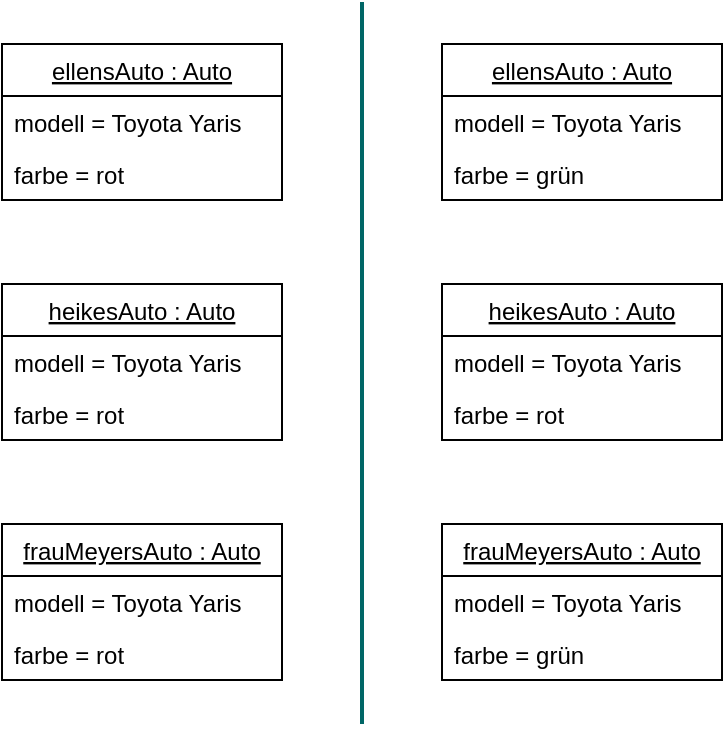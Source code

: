 <mxfile version="22.1.5" type="device">
  <diagram name="Seite-1" id="HsyUoAJB1uYDMbWZUZw9">
    <mxGraphModel dx="1050" dy="566" grid="1" gridSize="10" guides="1" tooltips="1" connect="1" arrows="1" fold="1" page="1" pageScale="1" pageWidth="827" pageHeight="1169" math="0" shadow="0">
      <root>
        <mxCell id="0" />
        <mxCell id="1" parent="0" />
        <mxCell id="3WXCMTr_IRy4cK1ebSbi-1" value="heikesAuto : Auto" style="swimlane;fontStyle=4;align=center;verticalAlign=top;childLayout=stackLayout;horizontal=1;startSize=26;horizontalStack=0;resizeParent=1;resizeParentMax=0;resizeLast=0;collapsible=1;marginBottom=0;" vertex="1" parent="1">
          <mxGeometry x="40" y="160" width="140" height="78" as="geometry" />
        </mxCell>
        <mxCell id="3WXCMTr_IRy4cK1ebSbi-2" value="modell = Toyota Yaris" style="text;strokeColor=none;fillColor=none;align=left;verticalAlign=top;spacingLeft=4;spacingRight=4;overflow=hidden;rotatable=0;points=[[0,0.5],[1,0.5]];portConstraint=eastwest;" vertex="1" parent="3WXCMTr_IRy4cK1ebSbi-1">
          <mxGeometry y="26" width="140" height="26" as="geometry" />
        </mxCell>
        <mxCell id="3WXCMTr_IRy4cK1ebSbi-3" value="farbe = rot" style="text;strokeColor=none;fillColor=none;align=left;verticalAlign=top;spacingLeft=4;spacingRight=4;overflow=hidden;rotatable=0;points=[[0,0.5],[1,0.5]];portConstraint=eastwest;" vertex="1" parent="3WXCMTr_IRy4cK1ebSbi-1">
          <mxGeometry y="52" width="140" height="26" as="geometry" />
        </mxCell>
        <mxCell id="3WXCMTr_IRy4cK1ebSbi-4" value="ellensAuto : Auto" style="swimlane;fontStyle=4;align=center;verticalAlign=top;childLayout=stackLayout;horizontal=1;startSize=26;horizontalStack=0;resizeParent=1;resizeParentMax=0;resizeLast=0;collapsible=1;marginBottom=0;" vertex="1" parent="1">
          <mxGeometry x="40" y="40" width="140" height="78" as="geometry" />
        </mxCell>
        <mxCell id="3WXCMTr_IRy4cK1ebSbi-5" value="modell = Toyota Yaris" style="text;strokeColor=none;fillColor=none;align=left;verticalAlign=top;spacingLeft=4;spacingRight=4;overflow=hidden;rotatable=0;points=[[0,0.5],[1,0.5]];portConstraint=eastwest;" vertex="1" parent="3WXCMTr_IRy4cK1ebSbi-4">
          <mxGeometry y="26" width="140" height="26" as="geometry" />
        </mxCell>
        <mxCell id="3WXCMTr_IRy4cK1ebSbi-6" value="farbe = rot" style="text;strokeColor=none;fillColor=none;align=left;verticalAlign=top;spacingLeft=4;spacingRight=4;overflow=hidden;rotatable=0;points=[[0,0.5],[1,0.5]];portConstraint=eastwest;" vertex="1" parent="3WXCMTr_IRy4cK1ebSbi-4">
          <mxGeometry y="52" width="140" height="26" as="geometry" />
        </mxCell>
        <mxCell id="3WXCMTr_IRy4cK1ebSbi-7" value="" style="endArrow=none;html=1;rounded=0;strokeColor=#006666;strokeWidth=2;" edge="1" parent="1">
          <mxGeometry width="50" height="50" relative="1" as="geometry">
            <mxPoint x="220" y="380" as="sourcePoint" />
            <mxPoint x="220" y="19" as="targetPoint" />
          </mxGeometry>
        </mxCell>
        <mxCell id="3WXCMTr_IRy4cK1ebSbi-8" value="frauMeyersAuto : Auto" style="swimlane;fontStyle=4;align=center;verticalAlign=top;childLayout=stackLayout;horizontal=1;startSize=26;horizontalStack=0;resizeParent=1;resizeParentMax=0;resizeLast=0;collapsible=1;marginBottom=0;" vertex="1" parent="1">
          <mxGeometry x="40" y="280" width="140" height="78" as="geometry" />
        </mxCell>
        <mxCell id="3WXCMTr_IRy4cK1ebSbi-9" value="modell = Toyota Yaris" style="text;strokeColor=none;fillColor=none;align=left;verticalAlign=top;spacingLeft=4;spacingRight=4;overflow=hidden;rotatable=0;points=[[0,0.5],[1,0.5]];portConstraint=eastwest;" vertex="1" parent="3WXCMTr_IRy4cK1ebSbi-8">
          <mxGeometry y="26" width="140" height="26" as="geometry" />
        </mxCell>
        <mxCell id="3WXCMTr_IRy4cK1ebSbi-10" value="farbe = rot" style="text;strokeColor=none;fillColor=none;align=left;verticalAlign=top;spacingLeft=4;spacingRight=4;overflow=hidden;rotatable=0;points=[[0,0.5],[1,0.5]];portConstraint=eastwest;" vertex="1" parent="3WXCMTr_IRy4cK1ebSbi-8">
          <mxGeometry y="52" width="140" height="26" as="geometry" />
        </mxCell>
        <mxCell id="3WXCMTr_IRy4cK1ebSbi-11" value="heikesAuto : Auto" style="swimlane;fontStyle=4;align=center;verticalAlign=top;childLayout=stackLayout;horizontal=1;startSize=26;horizontalStack=0;resizeParent=1;resizeParentMax=0;resizeLast=0;collapsible=1;marginBottom=0;" vertex="1" parent="1">
          <mxGeometry x="260" y="160" width="140" height="78" as="geometry" />
        </mxCell>
        <mxCell id="3WXCMTr_IRy4cK1ebSbi-12" value="modell = Toyota Yaris" style="text;strokeColor=none;fillColor=none;align=left;verticalAlign=top;spacingLeft=4;spacingRight=4;overflow=hidden;rotatable=0;points=[[0,0.5],[1,0.5]];portConstraint=eastwest;" vertex="1" parent="3WXCMTr_IRy4cK1ebSbi-11">
          <mxGeometry y="26" width="140" height="26" as="geometry" />
        </mxCell>
        <mxCell id="3WXCMTr_IRy4cK1ebSbi-13" value="farbe = rot" style="text;strokeColor=none;fillColor=none;align=left;verticalAlign=top;spacingLeft=4;spacingRight=4;overflow=hidden;rotatable=0;points=[[0,0.5],[1,0.5]];portConstraint=eastwest;" vertex="1" parent="3WXCMTr_IRy4cK1ebSbi-11">
          <mxGeometry y="52" width="140" height="26" as="geometry" />
        </mxCell>
        <mxCell id="3WXCMTr_IRy4cK1ebSbi-14" value="ellensAuto : Auto" style="swimlane;fontStyle=4;align=center;verticalAlign=top;childLayout=stackLayout;horizontal=1;startSize=26;horizontalStack=0;resizeParent=1;resizeParentMax=0;resizeLast=0;collapsible=1;marginBottom=0;" vertex="1" parent="1">
          <mxGeometry x="260" y="40" width="140" height="78" as="geometry" />
        </mxCell>
        <mxCell id="3WXCMTr_IRy4cK1ebSbi-15" value="modell = Toyota Yaris" style="text;strokeColor=none;fillColor=none;align=left;verticalAlign=top;spacingLeft=4;spacingRight=4;overflow=hidden;rotatable=0;points=[[0,0.5],[1,0.5]];portConstraint=eastwest;" vertex="1" parent="3WXCMTr_IRy4cK1ebSbi-14">
          <mxGeometry y="26" width="140" height="26" as="geometry" />
        </mxCell>
        <mxCell id="3WXCMTr_IRy4cK1ebSbi-16" value="farbe = grün" style="text;strokeColor=none;fillColor=none;align=left;verticalAlign=top;spacingLeft=4;spacingRight=4;overflow=hidden;rotatable=0;points=[[0,0.5],[1,0.5]];portConstraint=eastwest;" vertex="1" parent="3WXCMTr_IRy4cK1ebSbi-14">
          <mxGeometry y="52" width="140" height="26" as="geometry" />
        </mxCell>
        <mxCell id="3WXCMTr_IRy4cK1ebSbi-17" value="frauMeyersAuto : Auto" style="swimlane;fontStyle=4;align=center;verticalAlign=top;childLayout=stackLayout;horizontal=1;startSize=26;horizontalStack=0;resizeParent=1;resizeParentMax=0;resizeLast=0;collapsible=1;marginBottom=0;" vertex="1" parent="1">
          <mxGeometry x="260" y="280" width="140" height="78" as="geometry" />
        </mxCell>
        <mxCell id="3WXCMTr_IRy4cK1ebSbi-18" value="modell = Toyota Yaris" style="text;strokeColor=none;fillColor=none;align=left;verticalAlign=top;spacingLeft=4;spacingRight=4;overflow=hidden;rotatable=0;points=[[0,0.5],[1,0.5]];portConstraint=eastwest;" vertex="1" parent="3WXCMTr_IRy4cK1ebSbi-17">
          <mxGeometry y="26" width="140" height="26" as="geometry" />
        </mxCell>
        <mxCell id="3WXCMTr_IRy4cK1ebSbi-19" value="farbe = grün" style="text;strokeColor=none;fillColor=none;align=left;verticalAlign=top;spacingLeft=4;spacingRight=4;overflow=hidden;rotatable=0;points=[[0,0.5],[1,0.5]];portConstraint=eastwest;" vertex="1" parent="3WXCMTr_IRy4cK1ebSbi-17">
          <mxGeometry y="52" width="140" height="26" as="geometry" />
        </mxCell>
      </root>
    </mxGraphModel>
  </diagram>
</mxfile>
